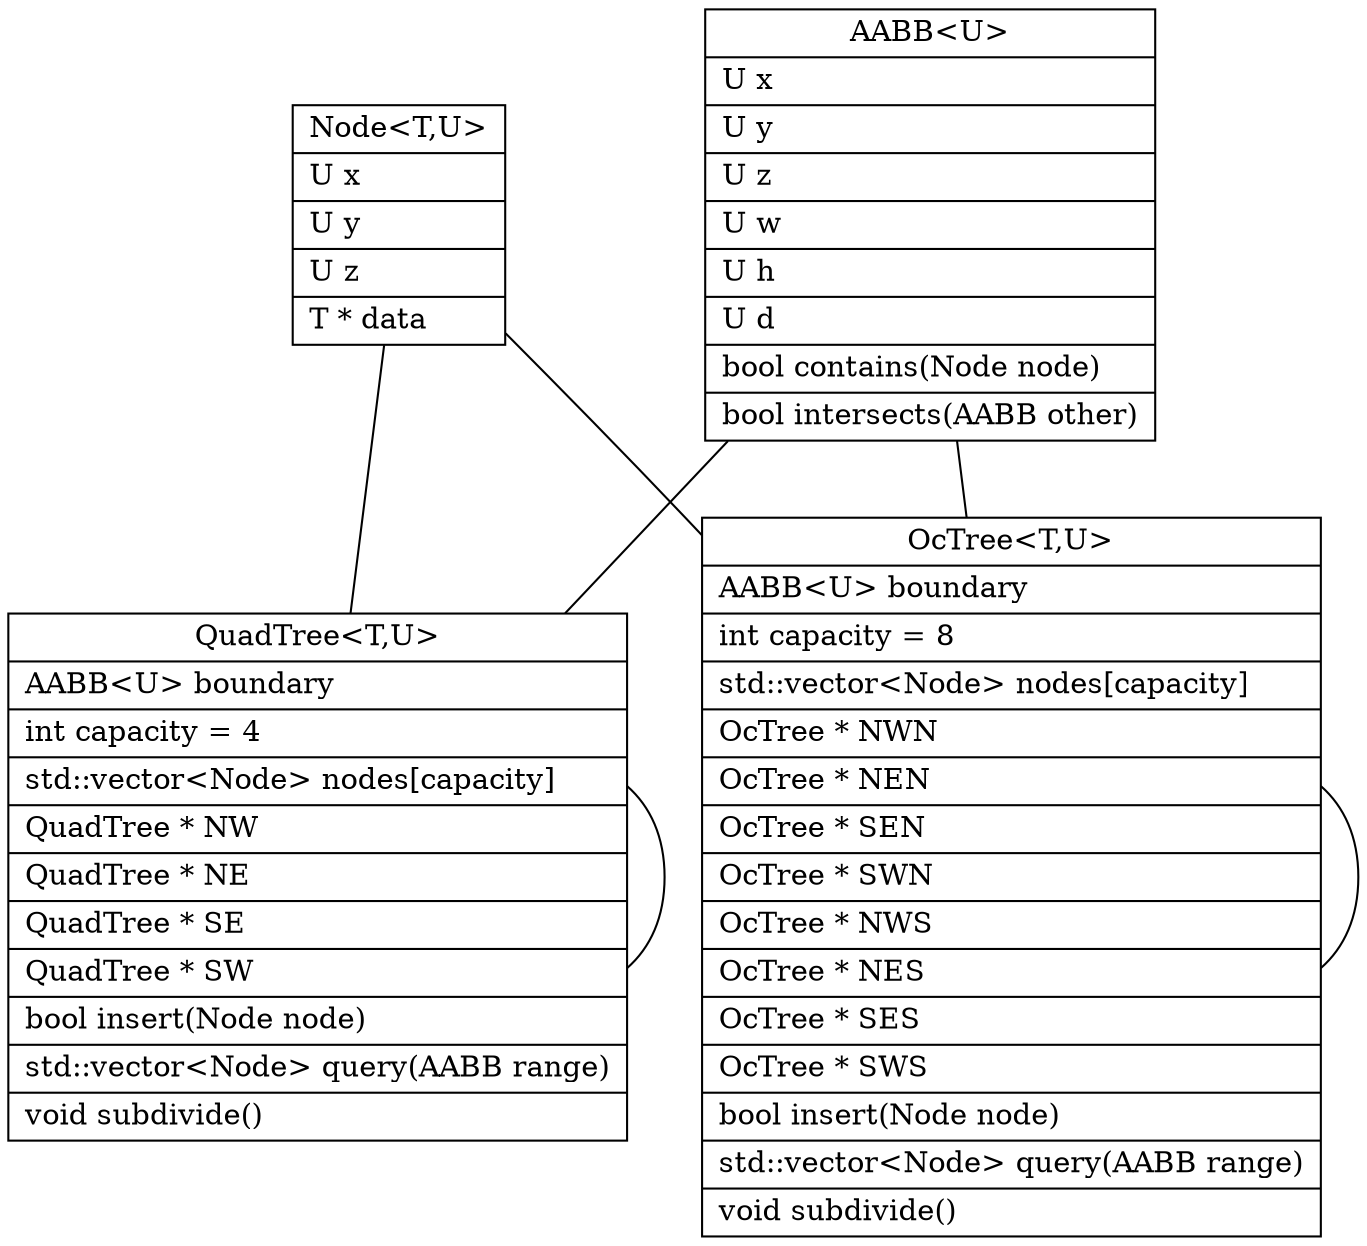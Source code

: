 graph namespace {
	
	node [shape=record]

	Element [label="{Node\<T,U\>|
			  U x\l|
			  U y\l|
			  U z\l|
			  T * data\l}"]

	AABB [label="{\N\<U\>|
			U x\l|
			U y\l|
			U z\l|
			U w\l|
			U h\l|
			U d\l|
			bool contains(Node node)\l|
			bool intersects(AABB other)\l}"]

	QuadTree [label="{\N\<T,U\>|
			   AABB\<U\> boundary\l|
			   int capacity = 4\l|
			   std::vector\<Node\> nodes[capacity]\l|
			   QuadTree * NW\l|
			   QuadTree * NE\l|
			   QuadTree * SE\l|
			   QuadTree * SW\l|
			   bool insert(Node node)\l|
			   std::vector\<Node\> query(AABB range)\l|
			   void subdivide()\l}"]
	
	OcTree [label="{\N\<T,U\>|
			  AABB\<U\> boundary\l|
			  int capacity = 8\l|
			  std::vector\<Node\> nodes[capacity]\l|
			  OcTree * NWN\l|
			  OcTree * NEN\l|
			  OcTree * SEN\l|
			  OcTree * SWN\l|
			  OcTree * NWS\l|
			  OcTree * NES\l|
			  OcTree * SES\l|
			  OcTree * SWS\l|
			  bool insert(Node node)\l|
			  std::vector\<Node\> query(AABB range)\l|
			  void subdivide()\l}"]
	
	
	Element -- QuadTree
	Element -- OcTree
	AABB -- QuadTree
	AABB -- OcTree
	QuadTree -- QuadTree
	OcTree -- OcTree

}
